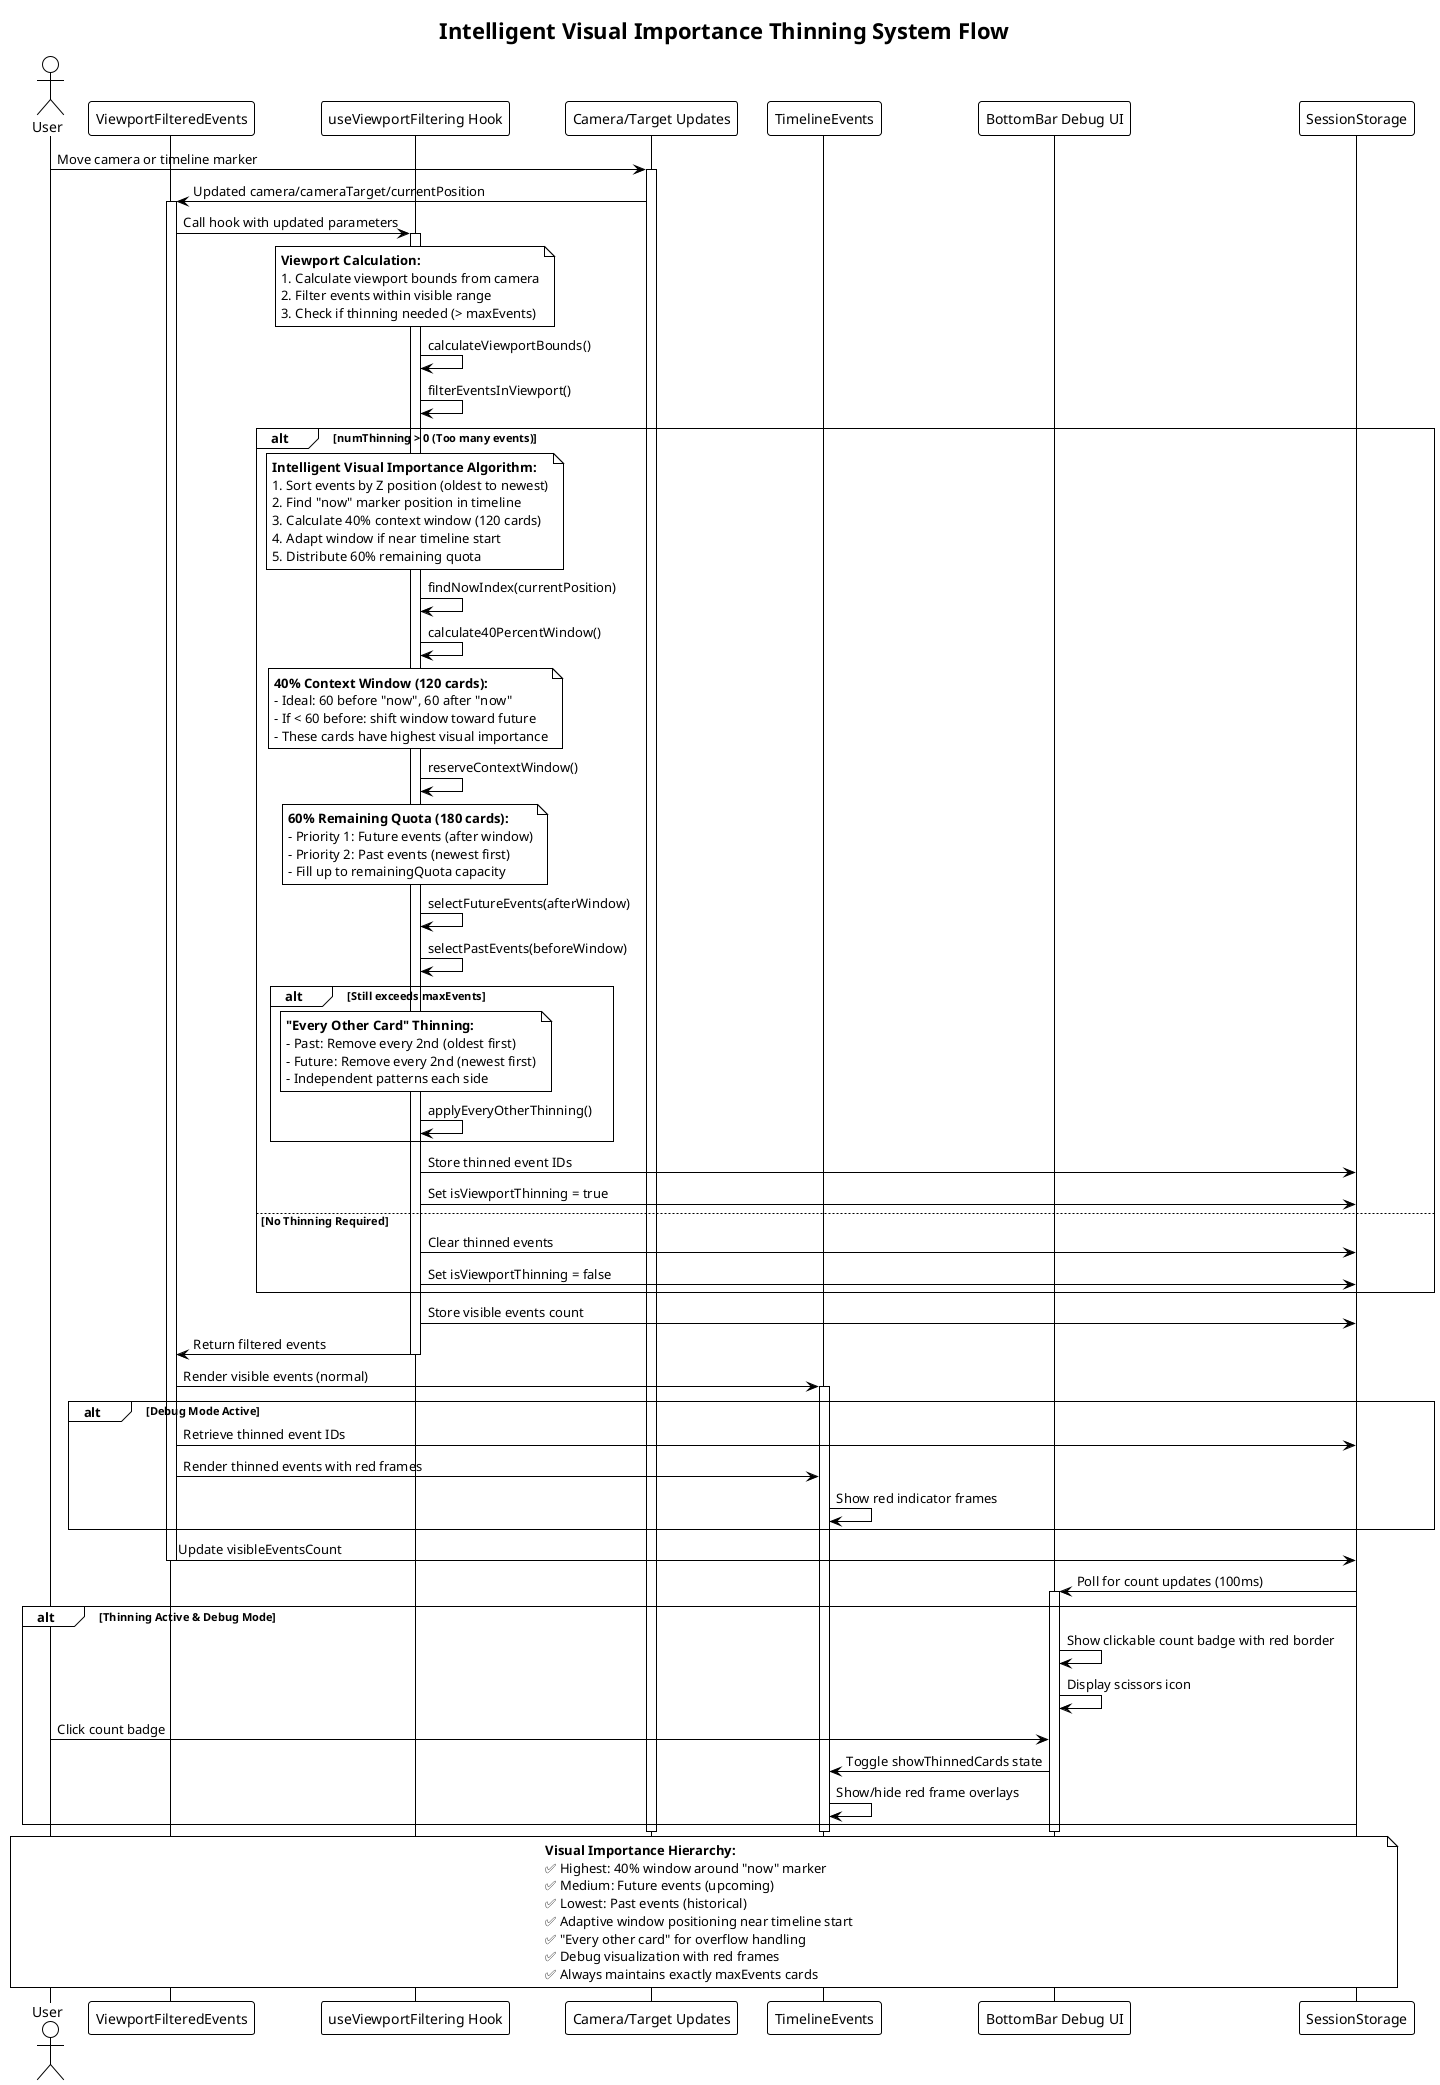 @startuml viewport-culling-flow
!theme plain
skinparam backgroundColor #FFFFFF
skinparam sequenceStyle strictuml

title Intelligent Visual Importance Thinning System Flow

actor User
participant "ViewportFilteredEvents" as VFE
participant "useViewportFiltering Hook" as VFH
participant "Camera/Target Updates" as Camera
participant "TimelineEvents" as Events
participant "BottomBar Debug UI" as Debug
participant "SessionStorage" as Storage

User -> Camera : Move camera or timeline marker
activate Camera

Camera -> VFE : Updated camera/cameraTarget/currentPosition
activate VFE

VFE -> VFH : Call hook with updated parameters
activate VFH

note over VFH
**Viewport Calculation:**
1. Calculate viewport bounds from camera
2. Filter events within visible range
3. Check if thinning needed (> maxEvents)
end note

VFH -> VFH : calculateViewportBounds()
VFH -> VFH : filterEventsInViewport()

alt numThinning > 0 (Too many events)
    note over VFH
    **Intelligent Visual Importance Algorithm:**
    1. Sort events by Z position (oldest to newest)
    2. Find "now" marker position in timeline
    3. Calculate 40% context window (120 cards)
    4. Adapt window if near timeline start
    5. Distribute 60% remaining quota
    end note
    
    VFH -> VFH : findNowIndex(currentPosition)
    VFH -> VFH : calculate40PercentWindow()
    
    note over VFH
    **40% Context Window (120 cards):**
    - Ideal: 60 before "now", 60 after "now"
    - If < 60 before: shift window toward future
    - These cards have highest visual importance
    end note
    
    VFH -> VFH : reserveContextWindow()
    
    note over VFH
    **60% Remaining Quota (180 cards):**
    - Priority 1: Future events (after window)
    - Priority 2: Past events (newest first)
    - Fill up to remainingQuota capacity
    end note
    
    VFH -> VFH : selectFutureEvents(afterWindow)
    VFH -> VFH : selectPastEvents(beforeWindow)
    
    alt Still exceeds maxEvents
        note over VFH
        **"Every Other Card" Thinning:**
        - Past: Remove every 2nd (oldest first)
        - Future: Remove every 2nd (newest first)
        - Independent patterns each side
        end note
        
        VFH -> VFH : applyEveryOtherThinning()
    end
    
    VFH -> Storage : Store thinned event IDs
    VFH -> Storage : Set isViewportThinning = true
    
else No Thinning Required
    VFH -> Storage : Clear thinned events
    VFH -> Storage : Set isViewportThinning = false
end

VFH -> Storage : Store visible events count
VFH -> VFE : Return filtered events
deactivate VFH

VFE -> Events : Render visible events (normal)
activate Events

alt Debug Mode Active
    VFE -> Storage : Retrieve thinned event IDs
    VFE -> Events : Render thinned events with red frames
    Events -> Events : Show red indicator frames
end

VFE -> Storage : Update visibleEventsCount
deactivate VFE

Storage -> Debug : Poll for count updates (100ms)
activate Debug

alt Thinning Active & Debug Mode
    Debug -> Debug : Show clickable count badge with red border
    Debug -> Debug : Display scissors icon
    
    User -> Debug : Click count badge
    Debug -> Events : Toggle showThinnedCards state
    Events -> Events : Show/hide red frame overlays
end

deactivate Events
deactivate Camera
deactivate Debug

note over User, Storage
**Visual Importance Hierarchy:**
✅ Highest: 40% window around "now" marker
✅ Medium: Future events (upcoming)
✅ Lowest: Past events (historical)
✅ Adaptive window positioning near timeline start
✅ "Every other card" for overflow handling
✅ Debug visualization with red frames
✅ Always maintains exactly maxEvents cards
end note

@enduml